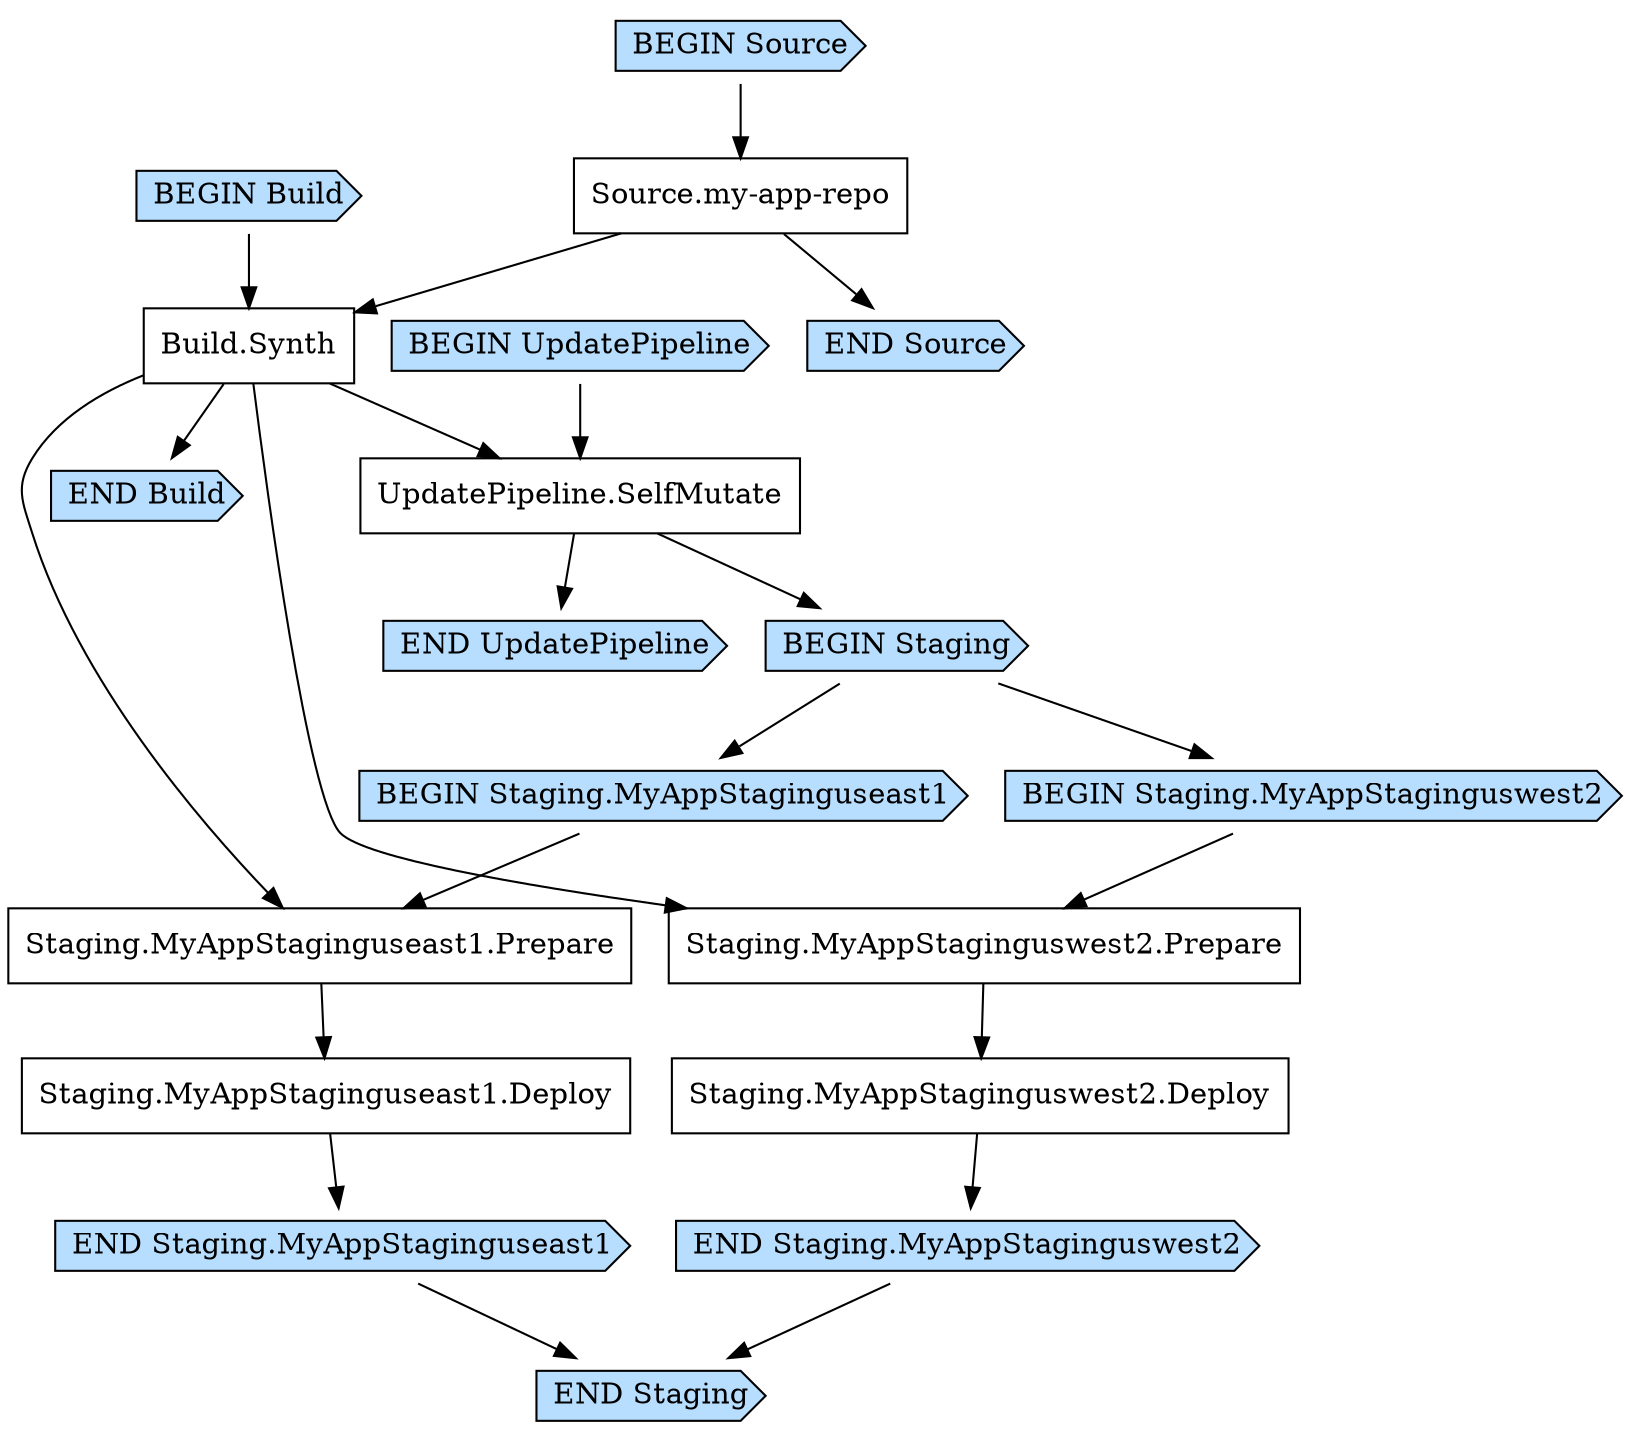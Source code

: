 digraph G {
  # Arrows represent an "unlocks" relationship (opposite of dependency). So chosen
  # because the layout looks more natural that way.
  # To represent subgraph dependencies, subgraphs are represented by BEGIN/END nodes.
  # To render: `dot -Tsvg MyAppPipelineABE64D54.dot > graph.svg`, open in a browser.
  node [shape="box"];
"BEGIN Build" [shape="cds", style="filled", fillcolor="#b7deff"];
"END Build" [shape="cds", style="filled", fillcolor="#b7deff"];
"Build.Synth";
"Source.my-app-repo" -> "Build.Synth";
"BEGIN Build" -> "Build.Synth";
"Build.Synth" -> "END Build";
"BEGIN UpdatePipeline" [shape="cds", style="filled", fillcolor="#b7deff"];
"END UpdatePipeline" [shape="cds", style="filled", fillcolor="#b7deff"];
"UpdatePipeline.SelfMutate";
"Build.Synth" -> "UpdatePipeline.SelfMutate";
"BEGIN UpdatePipeline" -> "UpdatePipeline.SelfMutate";
"UpdatePipeline.SelfMutate" -> "END UpdatePipeline";
"BEGIN Staging" [shape="cds", style="filled", fillcolor="#b7deff"];
"END Staging" [shape="cds", style="filled", fillcolor="#b7deff"];
"UpdatePipeline.SelfMutate" -> "BEGIN Staging";
"BEGIN Staging.MyAppStaginguseast1" [shape="cds", style="filled", fillcolor="#b7deff"];
"END Staging.MyAppStaginguseast1" [shape="cds", style="filled", fillcolor="#b7deff"];
"Staging.MyAppStaginguseast1.Deploy";
"Staging.MyAppStaginguseast1.Prepare" -> "Staging.MyAppStaginguseast1.Deploy";
"Staging.MyAppStaginguseast1.Prepare";
"Build.Synth" -> "Staging.MyAppStaginguseast1.Prepare";
"BEGIN Staging.MyAppStaginguseast1" -> "Staging.MyAppStaginguseast1.Prepare";
"Staging.MyAppStaginguseast1.Deploy" -> "END Staging.MyAppStaginguseast1";
"BEGIN Staging.MyAppStaginguswest2" [shape="cds", style="filled", fillcolor="#b7deff"];
"END Staging.MyAppStaginguswest2" [shape="cds", style="filled", fillcolor="#b7deff"];
"Staging.MyAppStaginguswest2.Deploy";
"Staging.MyAppStaginguswest2.Prepare" -> "Staging.MyAppStaginguswest2.Deploy";
"Staging.MyAppStaginguswest2.Prepare";
"Build.Synth" -> "Staging.MyAppStaginguswest2.Prepare";
"BEGIN Staging.MyAppStaginguswest2" -> "Staging.MyAppStaginguswest2.Prepare";
"Staging.MyAppStaginguswest2.Deploy" -> "END Staging.MyAppStaginguswest2";
"BEGIN Staging" -> "BEGIN Staging.MyAppStaginguseast1";
"BEGIN Staging" -> "BEGIN Staging.MyAppStaginguswest2";
"END Staging.MyAppStaginguseast1" -> "END Staging";
"END Staging.MyAppStaginguswest2" -> "END Staging";
"BEGIN Source" [shape="cds", style="filled", fillcolor="#b7deff"];
"END Source" [shape="cds", style="filled", fillcolor="#b7deff"];
"Source.my-app-repo";
"BEGIN Source" -> "Source.my-app-repo";
"Source.my-app-repo" -> "END Source";
}
